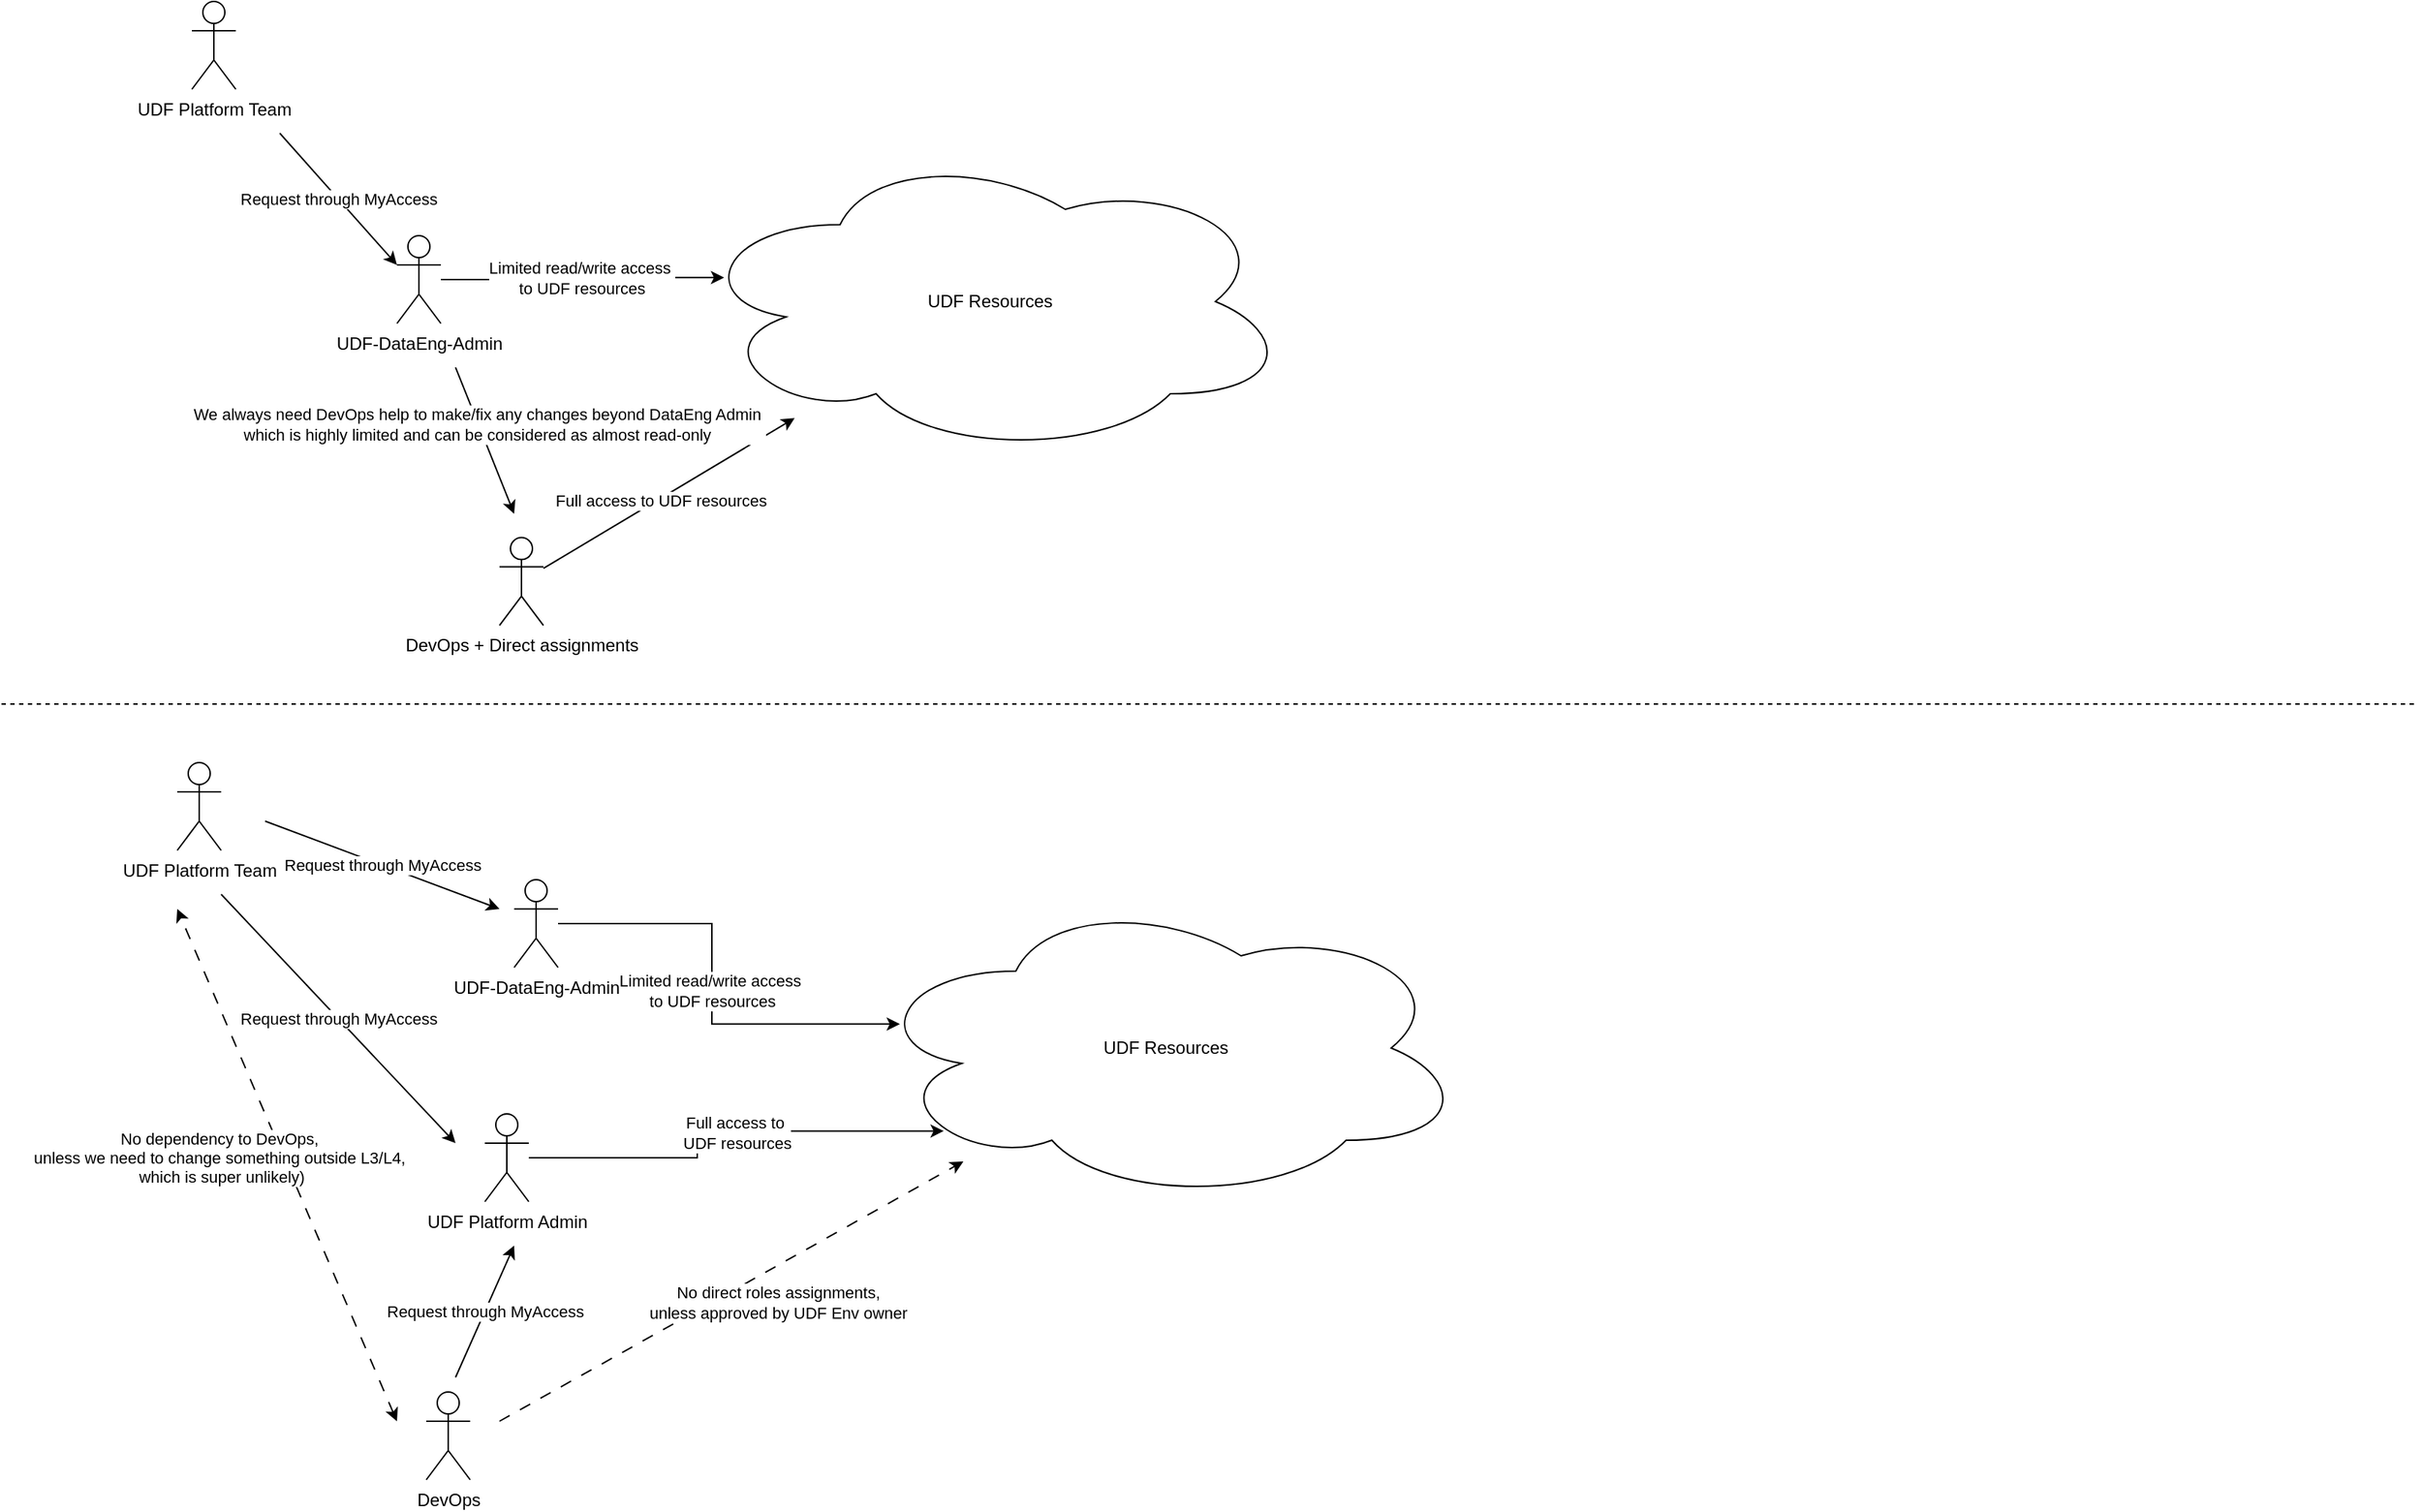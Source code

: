 <mxfile version="24.7.6">
  <diagram name="Page-1" id="iBhts3QtwqwNeht7e5OJ">
    <mxGraphModel dx="1197" dy="708" grid="1" gridSize="10" guides="1" tooltips="1" connect="1" arrows="1" fold="1" page="1" pageScale="1" pageWidth="1654" pageHeight="1169" math="0" shadow="0">
      <root>
        <mxCell id="0" />
        <mxCell id="1" parent="0" />
        <mxCell id="eF5Utz4BYvkF4U182L2F-7" value="Limited read/write access&amp;nbsp;&lt;div&gt;to UDF resources&lt;/div&gt;" style="edgeStyle=orthogonalEdgeStyle;rounded=0;orthogonalLoop=1;jettySize=auto;html=1;entryX=0.057;entryY=0.422;entryDx=0;entryDy=0;entryPerimeter=0;" edge="1" parent="1" source="eF5Utz4BYvkF4U182L2F-1" target="eF5Utz4BYvkF4U182L2F-16">
          <mxGeometry relative="1" as="geometry">
            <mxPoint x="497" y="229.92" as="targetPoint" />
          </mxGeometry>
        </mxCell>
        <mxCell id="eF5Utz4BYvkF4U182L2F-1" value="UDF-DataEng-Admin" style="shape=umlActor;verticalLabelPosition=bottom;verticalAlign=top;html=1;outlineConnect=0;" vertex="1" parent="1">
          <mxGeometry x="270" y="200" width="30" height="60" as="geometry" />
        </mxCell>
        <mxCell id="eF5Utz4BYvkF4U182L2F-2" value="DevOps + Direct assignments" style="shape=umlActor;verticalLabelPosition=bottom;verticalAlign=top;html=1;outlineConnect=0;" vertex="1" parent="1">
          <mxGeometry x="340" y="406.3" width="30" height="60" as="geometry" />
        </mxCell>
        <mxCell id="eF5Utz4BYvkF4U182L2F-13" value="UDF Platform Team" style="shape=umlActor;verticalLabelPosition=bottom;verticalAlign=top;html=1;outlineConnect=0;" vertex="1" parent="1">
          <mxGeometry x="130" y="40" width="30" height="60" as="geometry" />
        </mxCell>
        <mxCell id="eF5Utz4BYvkF4U182L2F-14" value="Request through MyAccess" style="endArrow=classic;html=1;rounded=0;entryX=0;entryY=0.333;entryDx=0;entryDy=0;entryPerimeter=0;" edge="1" parent="1" target="eF5Utz4BYvkF4U182L2F-1">
          <mxGeometry width="50" height="50" relative="1" as="geometry">
            <mxPoint x="190" y="130" as="sourcePoint" />
            <mxPoint x="300" y="70" as="targetPoint" />
          </mxGeometry>
        </mxCell>
        <mxCell id="eF5Utz4BYvkF4U182L2F-16" value="UDF Resources" style="ellipse;shape=cloud;whiteSpace=wrap;html=1;" vertex="1" parent="1">
          <mxGeometry x="470" y="140" width="410" height="210" as="geometry" />
        </mxCell>
        <mxCell id="eF5Utz4BYvkF4U182L2F-32" value="" style="endArrow=classic;html=1;rounded=0;" edge="1" parent="1" source="eF5Utz4BYvkF4U182L2F-2" target="eF5Utz4BYvkF4U182L2F-16">
          <mxGeometry width="50" height="50" relative="1" as="geometry">
            <mxPoint x="650" y="300" as="sourcePoint" />
            <mxPoint x="710" y="370" as="targetPoint" />
          </mxGeometry>
        </mxCell>
        <mxCell id="eF5Utz4BYvkF4U182L2F-34" value="Full access to UDF resources" style="edgeLabel;html=1;align=center;verticalAlign=middle;resizable=0;points=[];" vertex="1" connectable="0" parent="eF5Utz4BYvkF4U182L2F-32">
          <mxGeometry x="-0.078" y="-1" relative="1" as="geometry">
            <mxPoint as="offset" />
          </mxGeometry>
        </mxCell>
        <mxCell id="eF5Utz4BYvkF4U182L2F-36" value="" style="endArrow=none;startArrow=classic;html=1;rounded=0;startFill=1;endFill=0;" edge="1" parent="1">
          <mxGeometry width="50" height="50" relative="1" as="geometry">
            <mxPoint x="350" y="390" as="sourcePoint" />
            <mxPoint x="310" y="290" as="targetPoint" />
          </mxGeometry>
        </mxCell>
        <mxCell id="eF5Utz4BYvkF4U182L2F-39" value="We always need DevOps help to make/fix any changes beyond DataEng Admin&amp;nbsp;&lt;div&gt;which is highly limited and can be considered as almost read-only&amp;nbsp;&lt;/div&gt;" style="edgeLabel;html=1;align=center;verticalAlign=middle;resizable=0;points=[];" vertex="1" connectable="0" parent="eF5Utz4BYvkF4U182L2F-36">
          <mxGeometry x="0.224" relative="1" as="geometry">
            <mxPoint as="offset" />
          </mxGeometry>
        </mxCell>
        <mxCell id="eF5Utz4BYvkF4U182L2F-40" value="Limited read/write access&amp;nbsp;&lt;div&gt;to UDF resources&lt;/div&gt;" style="edgeStyle=orthogonalEdgeStyle;rounded=0;orthogonalLoop=1;jettySize=auto;html=1;entryX=0.057;entryY=0.422;entryDx=0;entryDy=0;entryPerimeter=0;" edge="1" parent="1" source="eF5Utz4BYvkF4U182L2F-41" target="eF5Utz4BYvkF4U182L2F-45">
          <mxGeometry relative="1" as="geometry">
            <mxPoint x="557" y="739.92" as="targetPoint" />
          </mxGeometry>
        </mxCell>
        <mxCell id="eF5Utz4BYvkF4U182L2F-41" value="UDF-DataEng-Admin" style="shape=umlActor;verticalLabelPosition=bottom;verticalAlign=top;html=1;outlineConnect=0;" vertex="1" parent="1">
          <mxGeometry x="350" y="640" width="30" height="60" as="geometry" />
        </mxCell>
        <mxCell id="eF5Utz4BYvkF4U182L2F-42" value="DevOps" style="shape=umlActor;verticalLabelPosition=bottom;verticalAlign=top;html=1;outlineConnect=0;" vertex="1" parent="1">
          <mxGeometry x="290" y="990.0" width="30" height="60" as="geometry" />
        </mxCell>
        <mxCell id="eF5Utz4BYvkF4U182L2F-43" value="UDF Platform Team" style="shape=umlActor;verticalLabelPosition=bottom;verticalAlign=top;html=1;outlineConnect=0;" vertex="1" parent="1">
          <mxGeometry x="120" y="560" width="30" height="60" as="geometry" />
        </mxCell>
        <mxCell id="eF5Utz4BYvkF4U182L2F-44" value="Request through MyAccess" style="endArrow=classic;html=1;rounded=0;" edge="1" parent="1">
          <mxGeometry width="50" height="50" relative="1" as="geometry">
            <mxPoint x="180" y="600" as="sourcePoint" />
            <mxPoint x="340" y="660" as="targetPoint" />
          </mxGeometry>
        </mxCell>
        <mxCell id="eF5Utz4BYvkF4U182L2F-45" value="UDF Resources" style="ellipse;shape=cloud;whiteSpace=wrap;html=1;" vertex="1" parent="1">
          <mxGeometry x="590" y="650" width="410" height="210" as="geometry" />
        </mxCell>
        <mxCell id="eF5Utz4BYvkF4U182L2F-46" value="" style="endArrow=classic;html=1;rounded=0;dashed=1;dashPattern=8 8;" edge="1" parent="1" target="eF5Utz4BYvkF4U182L2F-45">
          <mxGeometry width="50" height="50" relative="1" as="geometry">
            <mxPoint x="340" y="1010" as="sourcePoint" />
            <mxPoint x="770" y="880" as="targetPoint" />
          </mxGeometry>
        </mxCell>
        <mxCell id="eF5Utz4BYvkF4U182L2F-47" value="No direct roles assignments,&lt;div&gt;unless approved by UDF Env owner&lt;/div&gt;" style="edgeLabel;html=1;align=center;verticalAlign=middle;resizable=0;points=[];" vertex="1" connectable="0" parent="eF5Utz4BYvkF4U182L2F-46">
          <mxGeometry x="-0.078" y="-1" relative="1" as="geometry">
            <mxPoint x="43" as="offset" />
          </mxGeometry>
        </mxCell>
        <mxCell id="eF5Utz4BYvkF4U182L2F-51" value="UDF Platform Admin" style="shape=umlActor;verticalLabelPosition=bottom;verticalAlign=top;html=1;outlineConnect=0;" vertex="1" parent="1">
          <mxGeometry x="330" y="800" width="30" height="60" as="geometry" />
        </mxCell>
        <mxCell id="eF5Utz4BYvkF4U182L2F-52" style="edgeStyle=orthogonalEdgeStyle;rounded=0;orthogonalLoop=1;jettySize=auto;html=1;entryX=0.13;entryY=0.77;entryDx=0;entryDy=0;entryPerimeter=0;" edge="1" parent="1" source="eF5Utz4BYvkF4U182L2F-51" target="eF5Utz4BYvkF4U182L2F-45">
          <mxGeometry relative="1" as="geometry" />
        </mxCell>
        <mxCell id="eF5Utz4BYvkF4U182L2F-58" value="Full access to&amp;nbsp;&lt;div&gt;UDF resources&lt;/div&gt;" style="edgeLabel;html=1;align=center;verticalAlign=middle;resizable=0;points=[];" vertex="1" connectable="0" parent="eF5Utz4BYvkF4U182L2F-52">
          <mxGeometry x="0.06" y="-1" relative="1" as="geometry">
            <mxPoint as="offset" />
          </mxGeometry>
        </mxCell>
        <mxCell id="eF5Utz4BYvkF4U182L2F-60" value="Request through MyAccess" style="endArrow=classic;html=1;rounded=0;" edge="1" parent="1">
          <mxGeometry width="50" height="50" relative="1" as="geometry">
            <mxPoint x="150" y="650" as="sourcePoint" />
            <mxPoint x="310" y="820" as="targetPoint" />
          </mxGeometry>
        </mxCell>
        <mxCell id="eF5Utz4BYvkF4U182L2F-62" value="Request through MyAccess" style="endArrow=classic;html=1;rounded=0;" edge="1" parent="1">
          <mxGeometry width="50" height="50" relative="1" as="geometry">
            <mxPoint x="310" y="980" as="sourcePoint" />
            <mxPoint x="350" y="890" as="targetPoint" />
          </mxGeometry>
        </mxCell>
        <mxCell id="eF5Utz4BYvkF4U182L2F-68" value="" style="endArrow=classic;startArrow=classic;html=1;rounded=0;dashed=1;dashPattern=8 8;" edge="1" parent="1">
          <mxGeometry width="50" height="50" relative="1" as="geometry">
            <mxPoint x="270" y="1010" as="sourcePoint" />
            <mxPoint x="120" y="660" as="targetPoint" />
          </mxGeometry>
        </mxCell>
        <mxCell id="eF5Utz4BYvkF4U182L2F-69" value="No dependency to DevOps,&amp;nbsp;&lt;div&gt;unless we need to change something outside L3/L4,&amp;nbsp;&lt;div&gt;which is super unlikely)&lt;/div&gt;&lt;/div&gt;" style="edgeLabel;html=1;align=center;verticalAlign=middle;resizable=0;points=[];" vertex="1" connectable="0" parent="eF5Utz4BYvkF4U182L2F-68">
          <mxGeometry x="0.224" relative="1" as="geometry">
            <mxPoint x="-28" y="34" as="offset" />
          </mxGeometry>
        </mxCell>
        <mxCell id="eF5Utz4BYvkF4U182L2F-70" value="" style="endArrow=none;html=1;rounded=0;dashed=1;" edge="1" parent="1">
          <mxGeometry width="50" height="50" relative="1" as="geometry">
            <mxPoint y="520" as="sourcePoint" />
            <mxPoint x="1650" y="520" as="targetPoint" />
          </mxGeometry>
        </mxCell>
      </root>
    </mxGraphModel>
  </diagram>
</mxfile>
